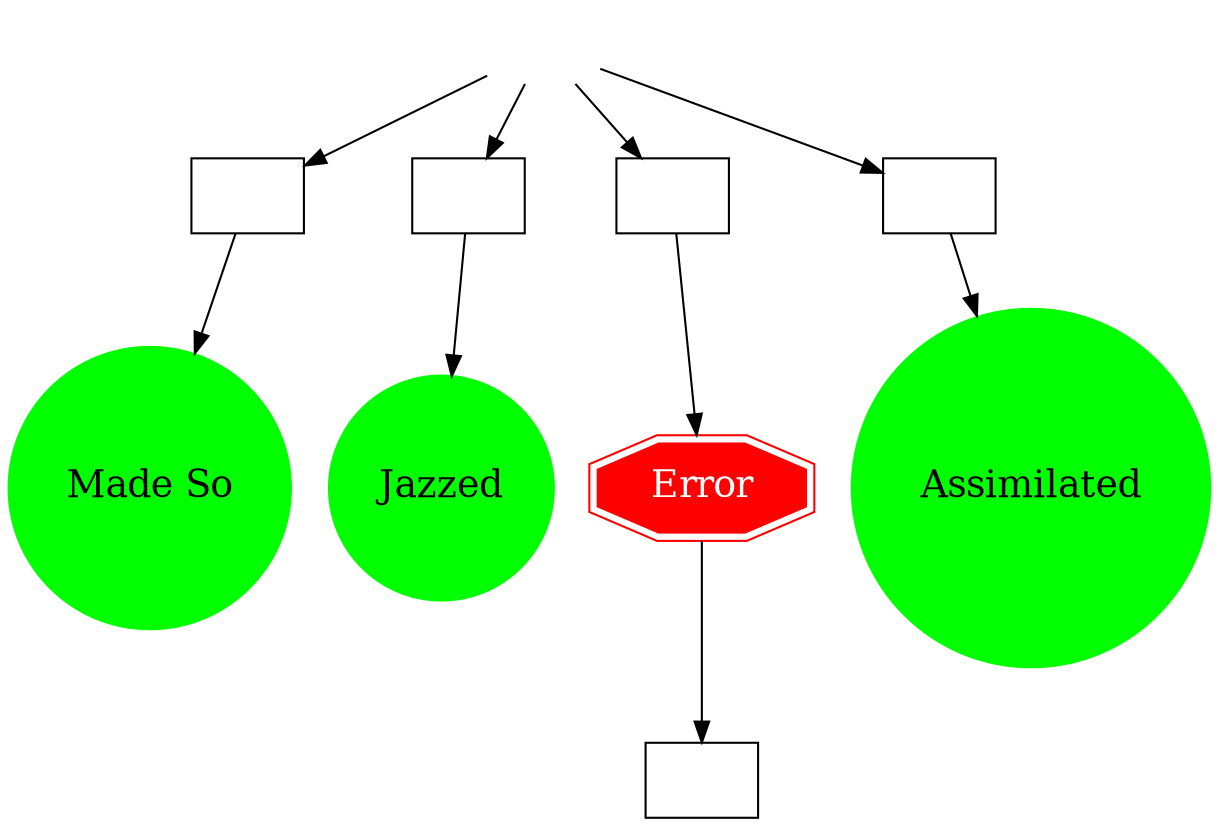 digraph G {

  rankdir="TB"
  nodesep=0.25
  compound=true
  node[shape=box fontsize="18pt" font=baskerville]
  edge[font=baskerville fontsize="14pt"]

  TNGJob[shape=none label="" image="lcars.png"]
  Picard[shape=rectangle label="" image="picard-tips.png"]
  Riker[shape=rectangle label="" image="riker-googling.png"]
  Worf[shape=rectangle label="" image="worf-email.png"]
  Locutus[shape=rectangle label="" image="locutus-tips.png"]
  Worf2[shape=rectangle label="" image="worf-email.png"]
  Error[shape="doubleoctagon" style=filled color=red fontcolor=white]

  TNGJob -> Picard
  TNGJob -> Riker
  TNGJob -> Worf
  TNGJob -> Locutus
  Worf -> Error
  Error -> Worf2

  Picard -> EndPicard
  Riker -> EndRiker
  Locutus -> EndLocutus

  EndPicard[label="Made So" shape=circle style=filled color=green fontcolor=black]
  EndRiker[label="Jazzed" shape=circle style=filled color=green fontcolor=black]
  EndLocutus[label="Assimilated" shape=circle style=filled color=green fontcolor=black]
}
